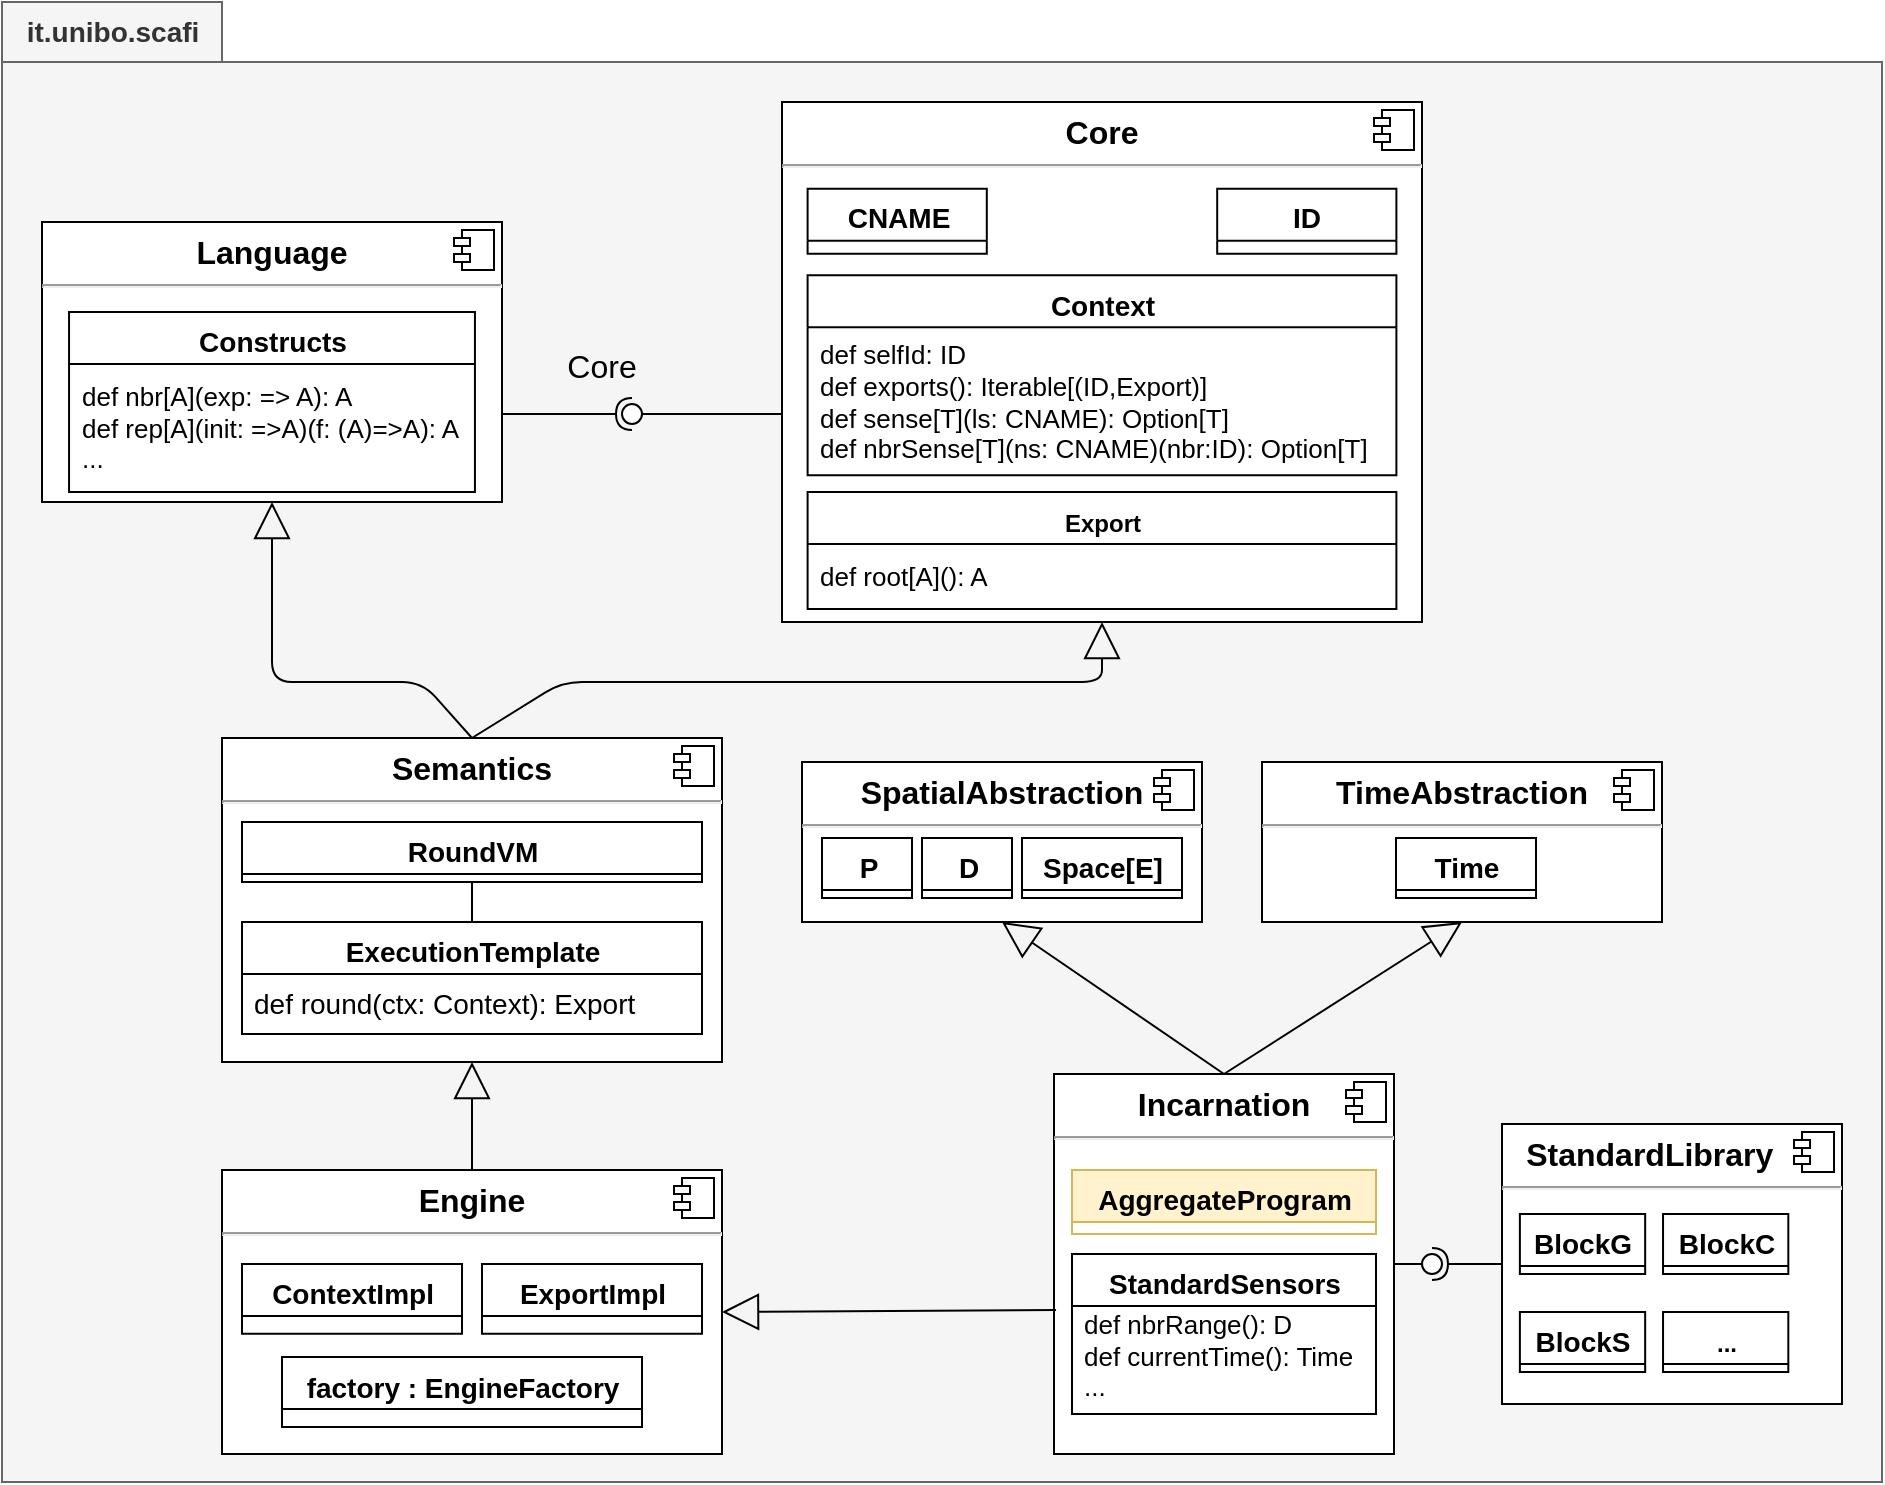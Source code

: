 <mxfile version="20.3.0" type="device"><diagram id="StB7dq41lEREINrqMC_F" name="Page-1"><mxGraphModel dx="2248" dy="2045" grid="1" gridSize="10" guides="1" tooltips="1" connect="1" arrows="1" fold="1" page="1" pageScale="1" pageWidth="826" pageHeight="1169" background="#ffffff" math="0" shadow="0"><root><mxCell id="0"/><mxCell id="1" parent="0"/><mxCell id="Rze1Jxdc-p5IufxjBlvl-79" value="&lt;font style=&quot;font-size: 14px;&quot;&gt;it.unibo.scafi&lt;/font&gt;" style="shape=folder;fontStyle=1;tabWidth=110;tabHeight=30;tabPosition=left;html=1;boundedLbl=1;labelInHeader=1;container=1;collapsible=0;recursiveResize=0;fillColor=#f5f5f5;fontColor=#333333;strokeColor=#666666;" parent="1" vertex="1"><mxGeometry x="-60" y="-70" width="940" height="740" as="geometry"/></mxCell><mxCell id="17" value="&lt;p style=&quot;margin: 0px ; margin-top: 6px ; text-align: center&quot;&gt;&lt;b&gt;&lt;font style=&quot;font-size: 16px&quot;&gt;Incarnation&lt;/font&gt;&lt;/b&gt;&lt;/p&gt;&lt;hr&gt;&lt;p style=&quot;margin: 0px ; margin-left: 8px&quot;&gt;&lt;br&gt;&lt;/p&gt;" style="align=left;overflow=fill;html=1;" parent="Rze1Jxdc-p5IufxjBlvl-79" vertex="1"><mxGeometry x="526" y="536" width="170" height="190" as="geometry"/></mxCell><mxCell id="18" value="" style="shape=component;jettyWidth=8;jettyHeight=4;" parent="17" vertex="1"><mxGeometry x="1" width="20" height="20" relative="1" as="geometry"><mxPoint x="-24" y="4" as="offset"/></mxGeometry></mxCell><mxCell id="3ddd38bce4397804-87" value="&lt;font style=&quot;&quot;&gt;&lt;font style=&quot;font-size: 14px;&quot;&gt;AggregateProgram&lt;/font&gt;&lt;br&gt;&lt;/font&gt;" style="swimlane;html=1;fontStyle=1;align=center;verticalAlign=top;childLayout=stackLayout;horizontal=1;startSize=26;horizontalStack=0;resizeParent=1;resizeLast=0;collapsible=1;marginBottom=0;swimlaneFillColor=#ffffff;strokeColor=#d6b656;fontFamily=Helvetica;fontSize=14;fillColor=#fff2cc;" parent="17" vertex="1"><mxGeometry x="9" y="47.96" width="152" height="32.04" as="geometry"><mxRectangle x="-90" y="290" width="90" height="26" as="alternateBounds"/></mxGeometry></mxCell><mxCell id="FHKnQFkH6q3eghGbgML6-92" value="&lt;font style=&quot;&quot;&gt;&lt;font style=&quot;font-size: 14px;&quot;&gt;StandardSensors&lt;/font&gt;&lt;br&gt;&lt;/font&gt;" style="swimlane;html=1;fontStyle=1;align=center;verticalAlign=top;childLayout=stackLayout;horizontal=1;startSize=26;horizontalStack=0;resizeParent=1;resizeLast=0;collapsible=1;marginBottom=0;swimlaneFillColor=#ffffff;strokeColor=#000000;fontFamily=Helvetica;fontSize=14;" parent="17" vertex="1"><mxGeometry x="9" y="90" width="152" height="80" as="geometry"><mxRectangle x="-90" y="290" width="90" height="26" as="alternateBounds"/></mxGeometry></mxCell><mxCell id="KchmQcrjSTAeHOt5yQzD-80" value="&lt;font style=&quot;font-size: 13px;&quot;&gt;def nbrRange(): D&lt;br&gt;def currentTime(): Time&lt;br&gt;...&lt;/font&gt;" style="text;html=1;strokeColor=none;fillColor=none;align=left;verticalAlign=middle;whiteSpace=wrap;rounded=0;spacingLeft=4;" parent="FHKnQFkH6q3eghGbgML6-92" vertex="1"><mxGeometry y="26" width="152" height="50.06" as="geometry"/></mxCell><mxCell id="FHKnQFkH6q3eghGbgML6-80" value="&lt;p style=&quot;margin: 0px ; margin-top: 6px ; text-align: center&quot;&gt;&lt;span style=&quot;font-size: 16px;&quot;&gt;&lt;b&gt;SpatialAbstraction&lt;/b&gt;&lt;/span&gt;&lt;/p&gt;&lt;hr&gt;&lt;p style=&quot;margin: 0px ; margin-left: 8px&quot;&gt;&lt;br&gt;&lt;/p&gt;" style="align=left;overflow=fill;html=1;" parent="Rze1Jxdc-p5IufxjBlvl-79" vertex="1"><mxGeometry x="400" y="380" width="200" height="80" as="geometry"/></mxCell><mxCell id="FHKnQFkH6q3eghGbgML6-81" value="" style="shape=component;jettyWidth=8;jettyHeight=4;" parent="FHKnQFkH6q3eghGbgML6-80" vertex="1"><mxGeometry x="1" width="20" height="20" relative="1" as="geometry"><mxPoint x="-24" y="4" as="offset"/></mxGeometry></mxCell><mxCell id="FHKnQFkH6q3eghGbgML6-87" value="&lt;font style=&quot;font-size: 14px;&quot;&gt;P&lt;/font&gt;" style="swimlane;html=1;fontStyle=1;align=center;verticalAlign=top;childLayout=stackLayout;horizontal=1;startSize=26;horizontalStack=0;resizeParent=1;resizeLast=0;collapsible=1;marginBottom=0;swimlaneFillColor=#ffffff;strokeColor=#000000;fontFamily=Helvetica;fontSize=14;" parent="FHKnQFkH6q3eghGbgML6-80" vertex="1"><mxGeometry x="10" y="38" width="45" height="30" as="geometry"><mxRectangle x="-90" y="290" width="90" height="26" as="alternateBounds"/></mxGeometry></mxCell><mxCell id="FHKnQFkH6q3eghGbgML6-91" value="&lt;font style=&quot;font-size: 14px;&quot;&gt;Space[E]&lt;/font&gt;" style="swimlane;html=1;fontStyle=1;align=center;verticalAlign=top;childLayout=stackLayout;horizontal=1;startSize=26;horizontalStack=0;resizeParent=1;resizeLast=0;collapsible=1;marginBottom=0;swimlaneFillColor=#ffffff;strokeColor=#000000;fontFamily=Helvetica;fontSize=14;" parent="FHKnQFkH6q3eghGbgML6-80" vertex="1"><mxGeometry x="110" y="38" width="80" height="30" as="geometry"><mxRectangle x="110" y="38" width="90" height="26" as="alternateBounds"/></mxGeometry></mxCell><mxCell id="KchmQcrjSTAeHOt5yQzD-79" value="&lt;font style=&quot;font-size: 14px;&quot;&gt;D&lt;/font&gt;" style="swimlane;html=1;fontStyle=1;align=center;verticalAlign=top;childLayout=stackLayout;horizontal=1;startSize=26;horizontalStack=0;resizeParent=1;resizeLast=0;collapsible=1;marginBottom=0;swimlaneFillColor=#ffffff;strokeColor=#000000;fontFamily=Helvetica;fontSize=14;" parent="FHKnQFkH6q3eghGbgML6-80" vertex="1"><mxGeometry x="60" y="38" width="45" height="30" as="geometry"><mxRectangle x="-90" y="290" width="90" height="26" as="alternateBounds"/></mxGeometry></mxCell><mxCell id="FHKnQFkH6q3eghGbgML6-85" value="" style="endArrow=block;endSize=16;endFill=0;html=1;fontSize=30;exitX=0.5;exitY=0;entryX=0.5;entryY=1;exitDx=0;exitDy=0;entryDx=0;entryDy=0;" parent="Rze1Jxdc-p5IufxjBlvl-79" source="17" target="FHKnQFkH6q3eghGbgML6-80" edge="1"><mxGeometry width="160" relative="1" as="geometry"><mxPoint x="536" y="638" as="sourcePoint"/><mxPoint x="360" y="639" as="targetPoint"/><Array as="points"/></mxGeometry></mxCell><mxCell id="FHKnQFkH6q3eghGbgML6-86" value="" style="endArrow=block;endSize=16;endFill=0;html=1;fontSize=30;exitX=0.5;exitY=0;entryX=0.5;entryY=1;exitDx=0;exitDy=0;entryDx=0;entryDy=0;" parent="Rze1Jxdc-p5IufxjBlvl-79" source="17" target="FHKnQFkH6q3eghGbgML6-88" edge="1"><mxGeometry width="160" relative="1" as="geometry"><mxPoint x="621" y="578" as="sourcePoint"/><mxPoint x="720" y="390" as="targetPoint"/><Array as="points"/></mxGeometry></mxCell><mxCell id="FHKnQFkH6q3eghGbgML6-88" value="&lt;p style=&quot;margin: 0px ; margin-top: 6px ; text-align: center&quot;&gt;&lt;span style=&quot;font-size: 16px;&quot;&gt;&lt;b&gt;TimeAbstraction&lt;/b&gt;&lt;/span&gt;&lt;/p&gt;&lt;hr&gt;&lt;p style=&quot;margin: 0px ; margin-left: 8px&quot;&gt;&lt;br&gt;&lt;/p&gt;" style="align=left;overflow=fill;html=1;" parent="Rze1Jxdc-p5IufxjBlvl-79" vertex="1"><mxGeometry x="630" y="380" width="200" height="80" as="geometry"/></mxCell><mxCell id="FHKnQFkH6q3eghGbgML6-89" value="" style="shape=component;jettyWidth=8;jettyHeight=4;" parent="FHKnQFkH6q3eghGbgML6-88" vertex="1"><mxGeometry x="1" width="20" height="20" relative="1" as="geometry"><mxPoint x="-24" y="4" as="offset"/></mxGeometry></mxCell><mxCell id="FHKnQFkH6q3eghGbgML6-90" value="&lt;font style=&quot;font-size: 14px;&quot;&gt;Time&lt;/font&gt;" style="swimlane;html=1;fontStyle=1;align=center;verticalAlign=top;childLayout=stackLayout;horizontal=1;startSize=26;horizontalStack=0;resizeParent=1;resizeLast=0;collapsible=1;marginBottom=0;swimlaneFillColor=#ffffff;strokeColor=#000000;fontFamily=Helvetica;fontSize=14;" parent="FHKnQFkH6q3eghGbgML6-88" vertex="1"><mxGeometry x="67" y="38" width="70" height="30" as="geometry"><mxRectangle x="-90" y="290" width="90" height="26" as="alternateBounds"/></mxGeometry></mxCell><mxCell id="2" value="&lt;p style=&quot;margin: 0px ; margin-top: 6px ; text-align: center&quot;&gt;&lt;b&gt;&lt;font style=&quot;font-size: 16px&quot;&gt;Core&lt;/font&gt;&lt;/b&gt;&lt;/p&gt;&lt;hr&gt;&lt;p style=&quot;margin: 0px ; margin-left: 8px&quot;&gt;&lt;br&gt;&lt;/p&gt;" style="align=left;overflow=fill;html=1;fontStyle=0" parent="Rze1Jxdc-p5IufxjBlvl-79" vertex="1"><mxGeometry x="390" y="50" width="320" height="260" as="geometry"/></mxCell><mxCell id="3" value="" style="shape=component;jettyWidth=8;jettyHeight=4;" parent="2" vertex="1"><mxGeometry x="1" width="20" height="20" relative="1" as="geometry"><mxPoint x="-24" y="4" as="offset"/></mxGeometry></mxCell><mxCell id="3ddd38bce4397804-95" value="&lt;font style=&quot;font-size: 14px;&quot;&gt;CNAME&lt;/font&gt;" style="swimlane;html=1;fontStyle=1;align=center;verticalAlign=top;childLayout=stackLayout;horizontal=1;startSize=26;horizontalStack=0;resizeParent=1;resizeLast=0;collapsible=1;marginBottom=0;swimlaneFillColor=#ffffff;strokeColor=#000000;fontFamily=Helvetica;fontSize=14;" parent="2" vertex="1"><mxGeometry x="12.8" y="43.333" width="89.6" height="32.5" as="geometry"><mxRectangle x="12.8" y="43.333" width="90" height="26" as="alternateBounds"/></mxGeometry></mxCell><mxCell id="3ddd38bce4397804-99" value="&lt;font style=&quot;font-size: 14px;&quot;&gt;ID&lt;/font&gt;" style="swimlane;html=1;fontStyle=1;align=center;verticalAlign=top;childLayout=stackLayout;horizontal=1;startSize=26;horizontalStack=0;resizeParent=1;resizeLast=0;collapsible=1;marginBottom=0;swimlaneFillColor=#ffffff;strokeColor=#000000;fontFamily=Helvetica;fontSize=14;" parent="2" vertex="1"><mxGeometry x="217.6" y="43.333" width="89.6" height="32.5" as="geometry"><mxRectangle x="-90" y="290" width="90" height="26" as="alternateBounds"/></mxGeometry></mxCell><mxCell id="3ddd38bce4397804-101" value="&lt;font style=&quot;font-size: 14px;&quot;&gt;Context&lt;/font&gt;" style="swimlane;html=1;fontStyle=1;align=center;verticalAlign=top;childLayout=stackLayout;horizontal=1;startSize=26;horizontalStack=0;resizeParent=1;resizeLast=0;collapsible=1;marginBottom=0;swimlaneFillColor=#ffffff;strokeColor=#000000;fontFamily=Helvetica;fontSize=14;" parent="2" vertex="1"><mxGeometry x="12.8" y="86.667" width="294.4" height="100" as="geometry"><mxRectangle x="-90" y="290" width="90" height="26" as="alternateBounds"/></mxGeometry></mxCell><mxCell id="FHKnQFkH6q3eghGbgML6-95" value="&lt;font style=&quot;font-size: 13px;&quot;&gt;def selfId: ID&lt;br&gt;def exports(): Iterable[(ID,Export)]&lt;br&gt;def sense[T](ls: CNAME): Option[T]&lt;br&gt;def nbrSense[T](ns: CNAME)(nbr:ID): Option[T]&lt;/font&gt;" style="text;html=1;strokeColor=none;fillColor=none;align=left;verticalAlign=middle;whiteSpace=wrap;rounded=0;spacingLeft=4;" parent="3ddd38bce4397804-101" vertex="1"><mxGeometry y="26" width="294.4" height="74" as="geometry"/></mxCell><mxCell id="3ddd38bce4397804-104" value="&lt;font style=&quot;font-size: 12px&quot;&gt;Export&lt;/font&gt;" style="swimlane;html=1;fontStyle=1;align=center;verticalAlign=top;childLayout=stackLayout;horizontal=1;startSize=26;horizontalStack=0;resizeParent=1;resizeLast=0;collapsible=1;marginBottom=0;swimlaneFillColor=#ffffff;strokeColor=#000000;fontFamily=Helvetica;fontSize=14;" parent="2" vertex="1"><mxGeometry x="12.8" y="195" width="294.4" height="58.5" as="geometry"><mxRectangle x="-90" y="290" width="90" height="26" as="alternateBounds"/></mxGeometry></mxCell><mxCell id="FHKnQFkH6q3eghGbgML6-94" value="&lt;font style=&quot;font-size: 13px;&quot;&gt;def root[A](): A&lt;/font&gt;" style="text;html=1;strokeColor=none;fillColor=none;align=left;verticalAlign=middle;whiteSpace=wrap;rounded=0;spacingLeft=4;" parent="3ddd38bce4397804-104" vertex="1"><mxGeometry y="26" width="294.4" height="32.5" as="geometry"/></mxCell><mxCell id="FHKnQFkH6q3eghGbgML6-79" value="" style="endArrow=block;endSize=16;endFill=0;html=1;fontSize=30;exitX=0.006;exitY=0.621;entryX=1;entryY=0.5;exitDx=0;exitDy=0;entryDx=0;entryDy=0;exitPerimeter=0;" parent="Rze1Jxdc-p5IufxjBlvl-79" source="17" target="19" edge="1"><mxGeometry width="160" relative="1" as="geometry"><mxPoint x="425" y="618" as="sourcePoint"/><mxPoint x="425" y="578" as="targetPoint"/></mxGeometry></mxCell><mxCell id="53" value="" style="endArrow=block;endSize=16;endFill=0;html=1;fontSize=30;entryX=0.5;entryY=1;exitX=0.5;exitY=0;exitDx=0;exitDy=0;" parent="Rze1Jxdc-p5IufxjBlvl-79" source="11" target="2" edge="1"><mxGeometry width="160" relative="1" as="geometry"><mxPoint x="415" y="370" as="sourcePoint"/><mxPoint x="620" y="390" as="targetPoint"/><Array as="points"><mxPoint x="280" y="340"/><mxPoint x="300" y="340"/><mxPoint x="550" y="340"/></Array></mxGeometry></mxCell><mxCell id="38" value="" style="shape=requires;direction=south;html=1;strokeWidth=1;fontSize=30;verticalAlign=top;" parent="Rze1Jxdc-p5IufxjBlvl-79" vertex="1"><mxGeometry x="250" y="196" width="70" height="20" as="geometry"/></mxCell><mxCell id="71" value="&lt;font style=&quot;font-size: 16px;&quot;&gt;Core&lt;/font&gt;" style="text;html=1;strokeColor=none;fillColor=none;align=center;verticalAlign=middle;whiteSpace=wrap;overflow=hidden;fontSize=15;" parent="Rze1Jxdc-p5IufxjBlvl-79" vertex="1"><mxGeometry x="280" y="170" width="40" height="20" as="geometry"/></mxCell><mxCell id="19" value="&lt;p style=&quot;margin: 0px ; margin-top: 6px ; text-align: center&quot;&gt;&lt;b&gt;&lt;font style=&quot;font-size: 16px&quot;&gt;Engine&lt;/font&gt;&lt;/b&gt;&lt;/p&gt;&lt;hr&gt;&lt;p style=&quot;margin: 0px ; margin-left: 8px&quot;&gt;&lt;br&gt;&lt;/p&gt;" style="align=left;overflow=fill;html=1;" parent="Rze1Jxdc-p5IufxjBlvl-79" vertex="1"><mxGeometry x="110" y="584" width="250" height="142" as="geometry"/></mxCell><mxCell id="20" value="" style="shape=component;jettyWidth=8;jettyHeight=4;" parent="19" vertex="1"><mxGeometry x="1" width="20" height="20" relative="1" as="geometry"><mxPoint x="-24" y="4" as="offset"/></mxGeometry></mxCell><mxCell id="14c9b3f77708fedb-89" value="&lt;font style=&quot;font-size: 14px;&quot;&gt;ContextImpl&lt;/font&gt;" style="swimlane;html=1;fontStyle=1;align=center;verticalAlign=top;childLayout=stackLayout;horizontal=1;startSize=26;horizontalStack=0;resizeParent=1;resizeLast=0;collapsible=1;marginBottom=0;swimlaneFillColor=#ffffff;strokeColor=#000000;fontFamily=Helvetica;fontSize=14;" parent="19" vertex="1"><mxGeometry x="10" y="47.005" width="110" height="34.918" as="geometry"><mxRectangle x="-90" y="290" width="90" height="26" as="alternateBounds"/></mxGeometry></mxCell><mxCell id="14c9b3f77708fedb-90" value="&lt;font style=&quot;font-size: 14px;&quot;&gt;ExportImpl&lt;/font&gt;" style="swimlane;html=1;fontStyle=1;align=center;verticalAlign=top;childLayout=stackLayout;horizontal=1;startSize=26;horizontalStack=0;resizeParent=1;resizeLast=0;collapsible=1;marginBottom=0;swimlaneFillColor=#ffffff;strokeColor=#000000;fontFamily=Helvetica;fontSize=14;" parent="19" vertex="1"><mxGeometry x="130" y="47.005" width="110" height="34.918" as="geometry"><mxRectangle x="-90" y="290" width="90" height="26" as="alternateBounds"/></mxGeometry></mxCell><mxCell id="KchmQcrjSTAeHOt5yQzD-85" value="&lt;font style=&quot;font-size: 14px;&quot;&gt;factory : EngineFactory&lt;/font&gt;" style="swimlane;html=1;fontStyle=1;align=center;verticalAlign=top;childLayout=stackLayout;horizontal=1;startSize=26;horizontalStack=0;resizeParent=1;resizeLast=0;collapsible=1;marginBottom=0;swimlaneFillColor=#ffffff;strokeColor=#000000;fontFamily=Helvetica;fontSize=14;" parent="19" vertex="1"><mxGeometry x="30" y="93.56" width="180" height="34.92" as="geometry"><mxRectangle x="-90" y="290" width="90" height="26" as="alternateBounds"/></mxGeometry></mxCell><mxCell id="58" value="" style="endArrow=block;endSize=16;endFill=0;html=1;fontSize=30;exitX=0.5;exitY=0;entryX=0.5;entryY=1;" parent="Rze1Jxdc-p5IufxjBlvl-79" source="19" target="11" edge="1"><mxGeometry width="160" relative="1" as="geometry"><mxPoint x="-50" y="680" as="sourcePoint"/><mxPoint x="235" y="640" as="targetPoint"/></mxGeometry></mxCell><mxCell id="3ddd38bce4397804-120" value="" style="group" parent="Rze1Jxdc-p5IufxjBlvl-79" vertex="1" connectable="0"><mxGeometry x="110" y="368" width="250" height="162" as="geometry"/></mxCell><mxCell id="11" value="&lt;p style=&quot;margin: 0px ; margin-top: 6px ; text-align: center&quot;&gt;&lt;b&gt;&lt;font style=&quot;font-size: 16px&quot;&gt;Semantics&lt;/font&gt;&lt;/b&gt;&lt;/p&gt;&lt;hr&gt;&lt;p style=&quot;margin: 0px ; margin-left: 8px&quot;&gt;&lt;br&gt;&lt;/p&gt;" style="align=left;overflow=fill;html=1;fontFamily=Helvetica;" parent="3ddd38bce4397804-120" vertex="1"><mxGeometry width="250" height="162" as="geometry"/></mxCell><mxCell id="12" value="" style="shape=component;jettyWidth=8;jettyHeight=4;" parent="11" vertex="1"><mxGeometry x="1" width="20" height="20" relative="1" as="geometry"><mxPoint x="-24" y="4" as="offset"/></mxGeometry></mxCell><mxCell id="KchmQcrjSTAeHOt5yQzD-87" value="&lt;font style=&quot;font-size: 14px;&quot;&gt;ExecutionTemplate&lt;/font&gt;" style="swimlane;html=1;fontStyle=1;align=center;verticalAlign=top;childLayout=stackLayout;horizontal=1;startSize=26;horizontalStack=0;resizeParent=1;resizeLast=0;collapsible=1;marginBottom=0;swimlaneFillColor=#ffffff;fontFamily=Helvetica;fontSize=14" parent="Rze1Jxdc-p5IufxjBlvl-79" vertex="1"><mxGeometry x="120" y="460" width="230" height="56" as="geometry"><mxRectangle x="-90" y="290" width="90" height="26" as="alternateBounds"/></mxGeometry></mxCell><mxCell id="KchmQcrjSTAeHOt5yQzD-88" value="&lt;font style=&quot;font-size: 14px;&quot;&gt;def round(ctx: Context): Export&lt;/font&gt;" style="text;html=1;strokeColor=none;fillColor=none;align=left;verticalAlign=middle;whiteSpace=wrap;rounded=0;spacingLeft=4;" parent="KchmQcrjSTAeHOt5yQzD-87" vertex="1"><mxGeometry y="26" width="230" height="30" as="geometry"/></mxCell><mxCell id="KchmQcrjSTAeHOt5yQzD-89" value="&lt;font style=&quot;font-size: 14px;&quot;&gt;RoundVM&lt;/font&gt;" style="swimlane;html=1;fontStyle=1;align=center;verticalAlign=top;childLayout=stackLayout;horizontal=1;startSize=26;horizontalStack=0;resizeParent=1;resizeLast=0;collapsible=1;marginBottom=0;swimlaneFillColor=#ffffff;strokeColor=#000000;fontFamily=Helvetica;fontSize=14;" parent="Rze1Jxdc-p5IufxjBlvl-79" vertex="1"><mxGeometry x="120" y="410" width="230" height="30" as="geometry"><mxRectangle x="-90" y="290" width="90" height="26" as="alternateBounds"/></mxGeometry></mxCell><mxCell id="KchmQcrjSTAeHOt5yQzD-86" style="edgeStyle=orthogonalEdgeStyle;rounded=0;orthogonalLoop=1;jettySize=auto;html=1;exitX=0.5;exitY=0;exitDx=0;exitDy=0;entryX=0.5;entryY=1;entryDx=0;entryDy=0;endArrow=none;endFill=0;" parent="Rze1Jxdc-p5IufxjBlvl-79" source="KchmQcrjSTAeHOt5yQzD-87" target="KchmQcrjSTAeHOt5yQzD-89" edge="1"><mxGeometry relative="1" as="geometry"/></mxCell><mxCell id="6" value="&lt;p style=&quot;margin: 0px ; margin-top: 6px ; text-align: center&quot;&gt;&lt;b&gt;&lt;font style=&quot;font-size: 16px&quot;&gt;Language&lt;/font&gt;&lt;/b&gt;&lt;/p&gt;&lt;hr&gt;&lt;p style=&quot;margin: 0px ; margin-left: 8px&quot;&gt;&lt;br&gt;&lt;/p&gt;" style="align=left;overflow=fill;html=1;" parent="Rze1Jxdc-p5IufxjBlvl-79" vertex="1"><mxGeometry x="20" y="110" width="230" height="140" as="geometry"/></mxCell><mxCell id="7" value="" style="shape=component;jettyWidth=8;jettyHeight=4;" parent="6" vertex="1"><mxGeometry x="1" width="20" height="20" relative="1" as="geometry"><mxPoint x="-24" y="4" as="offset"/></mxGeometry></mxCell><mxCell id="3ddd38bce4397804-80" value="&lt;font style=&quot;font-size: 14px;&quot;&gt;Constructs&lt;/font&gt;" style="swimlane;html=1;fontStyle=1;align=center;verticalAlign=top;childLayout=stackLayout;horizontal=1;startSize=26;horizontalStack=0;resizeParent=1;resizeLast=0;collapsible=1;marginBottom=0;swimlaneFillColor=#ffffff;fontFamily=Helvetica;fontSize=14" parent="6" vertex="1"><mxGeometry x="13.529" y="45" width="202.94" height="90" as="geometry"><mxRectangle x="-90" y="290" width="90" height="26" as="alternateBounds"/></mxGeometry></mxCell><mxCell id="FHKnQFkH6q3eghGbgML6-98" value="&lt;font style=&quot;font-size: 13px;&quot;&gt;def nbr[A](exp: =&amp;gt; A): A&lt;br&gt;def rep[A](init: =&amp;gt;A)(f: (A)=&amp;gt;A): A&lt;br&gt;...&lt;/font&gt;" style="text;html=1;strokeColor=none;fillColor=none;align=left;verticalAlign=middle;whiteSpace=wrap;rounded=0;spacingLeft=4;" parent="3ddd38bce4397804-80" vertex="1"><mxGeometry y="26" width="202.94" height="64" as="geometry"/></mxCell><mxCell id="54" value="" style="endArrow=block;endSize=16;endFill=0;html=1;fontSize=30;entryX=0.5;entryY=1;exitX=0.5;exitY=0;entryDx=0;entryDy=0;" parent="Rze1Jxdc-p5IufxjBlvl-79" source="11" target="6" edge="1"><mxGeometry x="410" y="260" width="160" as="geometry"><mxPoint x="400" y="400" as="sourcePoint"/><mxPoint x="410" y="260" as="targetPoint"/><Array as="points"><mxPoint x="210" y="340"/><mxPoint x="135" y="340"/></Array></mxGeometry></mxCell><mxCell id="KchmQcrjSTAeHOt5yQzD-90" value="&lt;p style=&quot;margin: 0px ; margin-top: 6px ; text-align: center&quot;&gt;&lt;span style=&quot;font-size: 16px;&quot;&gt;&lt;b&gt;StandardLibrary&amp;nbsp; &amp;nbsp; &amp;nbsp;&lt;/b&gt;&lt;/span&gt;&lt;/p&gt;&lt;hr&gt;&lt;p style=&quot;margin: 0px ; margin-left: 8px&quot;&gt;&lt;br&gt;&lt;/p&gt;" style="align=left;overflow=fill;html=1;spacingRight=6;" parent="Rze1Jxdc-p5IufxjBlvl-79" vertex="1"><mxGeometry x="750" y="561" width="170" height="140" as="geometry"/></mxCell><mxCell id="KchmQcrjSTAeHOt5yQzD-91" value="" style="shape=component;jettyWidth=8;jettyHeight=4;" parent="KchmQcrjSTAeHOt5yQzD-90" vertex="1"><mxGeometry x="1" width="20" height="20" relative="1" as="geometry"><mxPoint x="-24" y="4" as="offset"/></mxGeometry></mxCell><mxCell id="KchmQcrjSTAeHOt5yQzD-96" value="&lt;font style=&quot;font-size: 14px;&quot;&gt;BlockG&lt;/font&gt;" style="swimlane;html=1;fontStyle=1;align=center;verticalAlign=top;childLayout=stackLayout;horizontal=1;startSize=26;horizontalStack=0;resizeParent=1;resizeLast=0;collapsible=1;marginBottom=0;swimlaneFillColor=#ffffff;strokeColor=#000000;fontFamily=Helvetica;fontSize=14;" parent="KchmQcrjSTAeHOt5yQzD-90" vertex="1"><mxGeometry x="8.947" y="45" width="62.632" height="30" as="geometry"><mxRectangle x="-90" y="290" width="90" height="26" as="alternateBounds"/></mxGeometry></mxCell><mxCell id="KchmQcrjSTAeHOt5yQzD-97" value="&lt;font style=&quot;font-size: 14px;&quot;&gt;BlockC&lt;/font&gt;" style="swimlane;html=1;fontStyle=1;align=center;verticalAlign=top;childLayout=stackLayout;horizontal=1;startSize=26;horizontalStack=0;resizeParent=1;resizeLast=0;collapsible=1;marginBottom=0;swimlaneFillColor=#ffffff;strokeColor=#000000;fontFamily=Helvetica;fontSize=14;" parent="KchmQcrjSTAeHOt5yQzD-90" vertex="1"><mxGeometry x="80.526" y="45" width="62.632" height="30" as="geometry"><mxRectangle x="-90" y="290" width="90" height="26" as="alternateBounds"/></mxGeometry></mxCell><mxCell id="KchmQcrjSTAeHOt5yQzD-98" value="&lt;font style=&quot;font-size: 14px;&quot;&gt;BlockS&lt;/font&gt;" style="swimlane;html=1;fontStyle=1;align=center;verticalAlign=top;childLayout=stackLayout;horizontal=1;startSize=26;horizontalStack=0;resizeParent=1;resizeLast=0;collapsible=1;marginBottom=0;swimlaneFillColor=#ffffff;strokeColor=#000000;fontFamily=Helvetica;fontSize=14;" parent="KchmQcrjSTAeHOt5yQzD-90" vertex="1"><mxGeometry x="8.947" y="94" width="62.632" height="30" as="geometry"><mxRectangle x="-90" y="290" width="90" height="26" as="alternateBounds"/></mxGeometry></mxCell><mxCell id="KchmQcrjSTAeHOt5yQzD-99" value="&lt;font style=&quot;font-size: 12px&quot;&gt;...&lt;/font&gt;" style="swimlane;html=1;fontStyle=1;align=center;verticalAlign=top;childLayout=stackLayout;horizontal=1;startSize=26;horizontalStack=0;resizeParent=1;resizeLast=0;collapsible=1;marginBottom=0;swimlaneFillColor=#ffffff;strokeColor=#000000;fontFamily=Helvetica;fontSize=14;" parent="KchmQcrjSTAeHOt5yQzD-90" vertex="1"><mxGeometry x="80.526" y="94" width="62.632" height="30" as="geometry"><mxRectangle x="-90" y="290" width="90" height="26" as="alternateBounds"/></mxGeometry></mxCell><mxCell id="KchmQcrjSTAeHOt5yQzD-93" value="" style="shape=lollipop;direction=north;html=1;strokeColor=#000000;strokeWidth=1;fontSize=15;flipH=1;" parent="Rze1Jxdc-p5IufxjBlvl-79" vertex="1"><mxGeometry x="696" y="626" width="24" height="10" as="geometry"/></mxCell><mxCell id="KchmQcrjSTAeHOt5yQzD-95" value="" style="shape=requires;direction=south;html=1;strokeWidth=1;fontSize=30;verticalAlign=top;flipH=1;" parent="Rze1Jxdc-p5IufxjBlvl-79" vertex="1"><mxGeometry x="710" y="621" width="40" height="20" as="geometry"/></mxCell><mxCell id="79" value="" style="shape=lollipop;direction=north;html=1;strokeColor=#000000;strokeWidth=1;fontSize=15;" parent="1" vertex="1"><mxGeometry x="250" y="131" width="80" height="10" as="geometry"/></mxCell></root></mxGraphModel></diagram></mxfile>